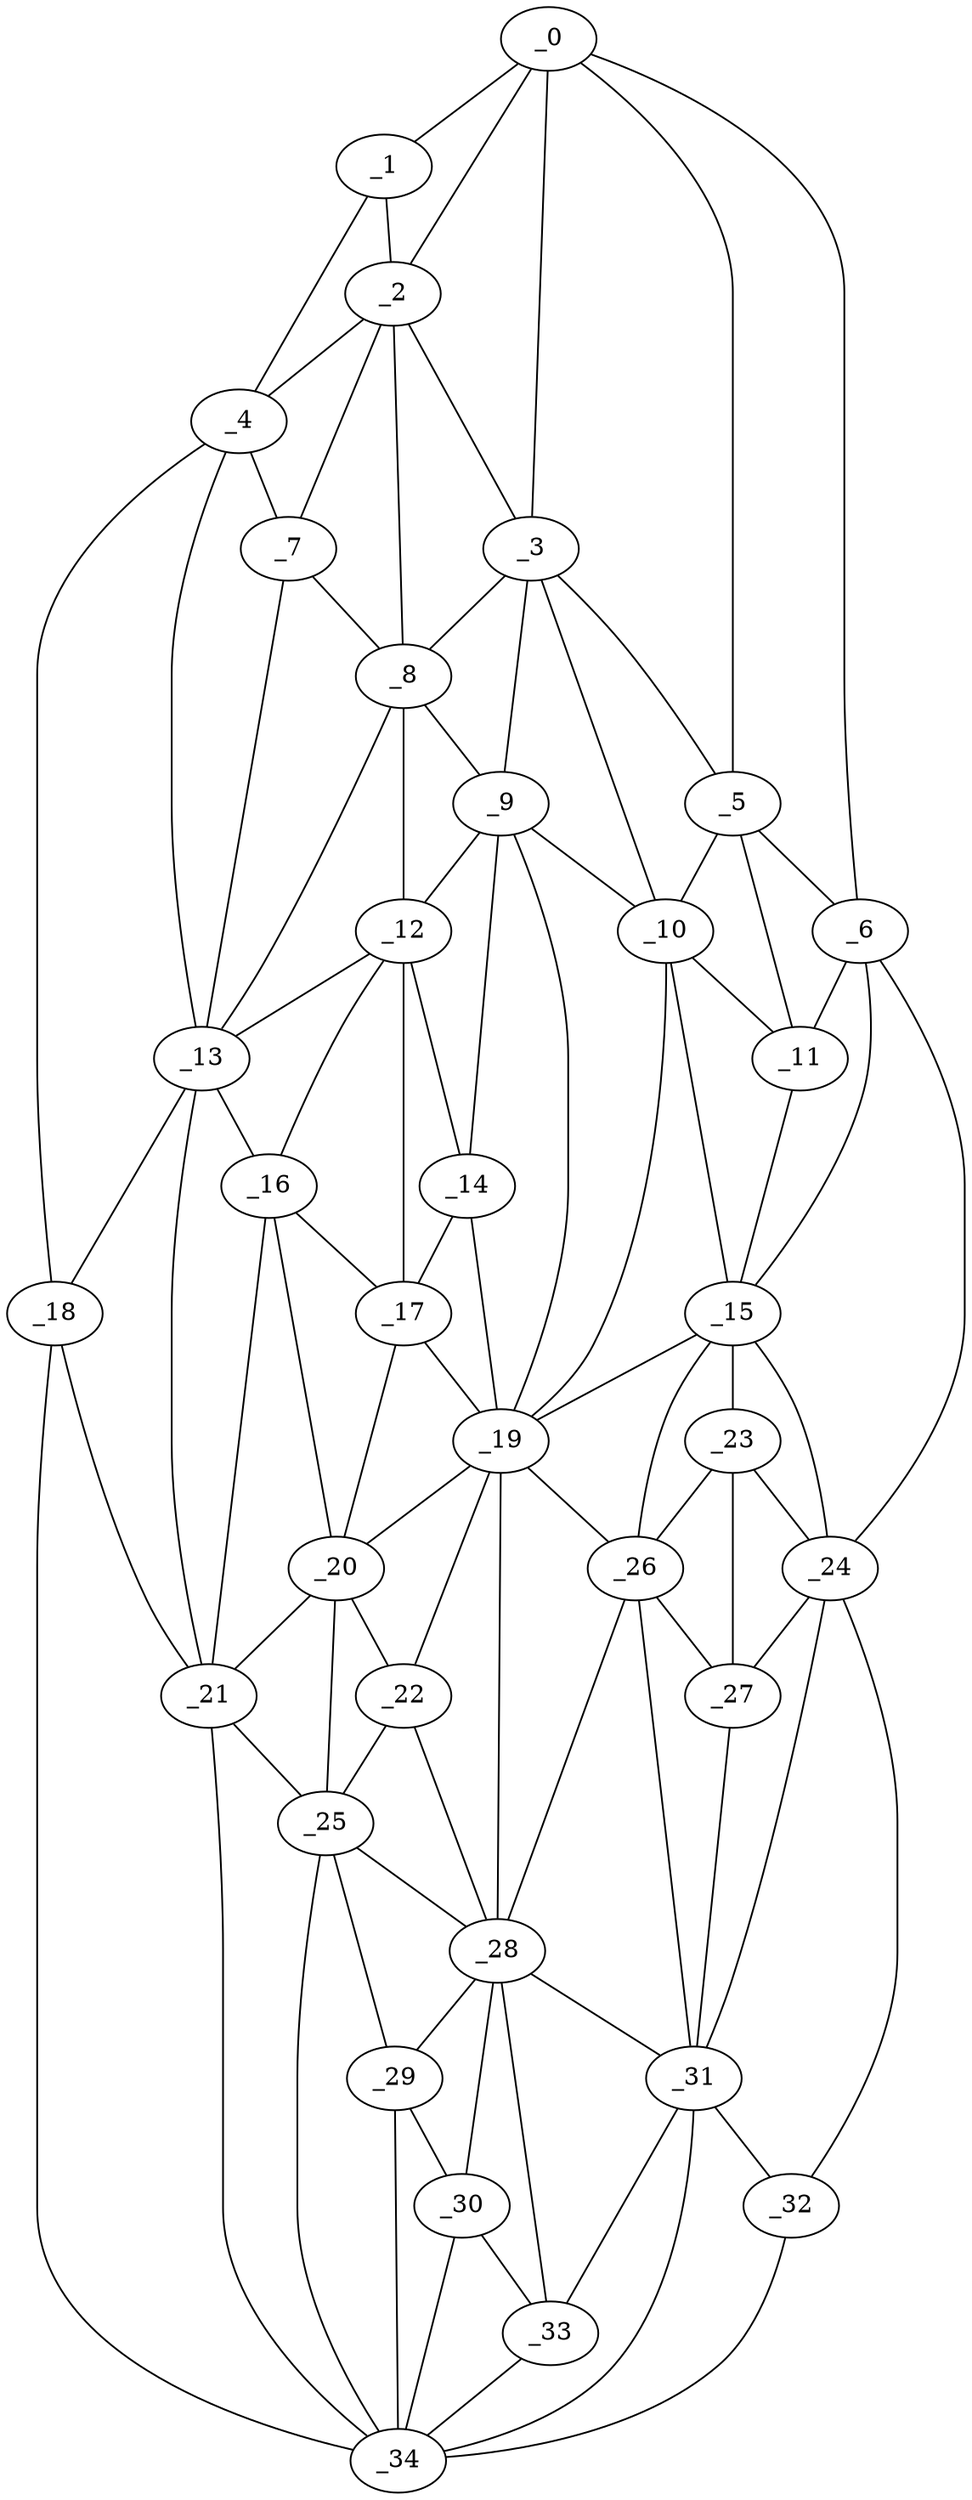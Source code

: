 graph "obj89__180.gxl" {
	_0	 [x=17,
		y=32];
	_1	 [x=19,
		y=27];
	_0 -- _1	 [valence=1];
	_2	 [x=32,
		y=24];
	_0 -- _2	 [valence=1];
	_3	 [x=37,
		y=43];
	_0 -- _3	 [valence=2];
	_5	 [x=41,
		y=75];
	_0 -- _5	 [valence=1];
	_6	 [x=41,
		y=83];
	_0 -- _6	 [valence=1];
	_1 -- _2	 [valence=1];
	_4	 [x=41,
		y=12];
	_1 -- _4	 [valence=1];
	_2 -- _3	 [valence=2];
	_2 -- _4	 [valence=2];
	_7	 [x=44,
		y=20];
	_2 -- _7	 [valence=1];
	_8	 [x=44,
		y=30];
	_2 -- _8	 [valence=1];
	_3 -- _5	 [valence=2];
	_3 -- _8	 [valence=2];
	_9	 [x=45,
		y=44];
	_3 -- _9	 [valence=2];
	_10	 [x=47,
		y=67];
	_3 -- _10	 [valence=2];
	_4 -- _7	 [valence=2];
	_13	 [x=59,
		y=24];
	_4 -- _13	 [valence=2];
	_18	 [x=68,
		y=5];
	_4 -- _18	 [valence=1];
	_5 -- _6	 [valence=2];
	_5 -- _10	 [valence=2];
	_11	 [x=47,
		y=80];
	_5 -- _11	 [valence=2];
	_6 -- _11	 [valence=2];
	_15	 [x=65,
		y=97];
	_6 -- _15	 [valence=1];
	_24	 [x=92,
		y=119];
	_6 -- _24	 [valence=1];
	_7 -- _8	 [valence=2];
	_7 -- _13	 [valence=1];
	_8 -- _9	 [valence=1];
	_12	 [x=57,
		y=34];
	_8 -- _12	 [valence=2];
	_8 -- _13	 [valence=2];
	_9 -- _10	 [valence=2];
	_9 -- _12	 [valence=2];
	_14	 [x=62,
		y=38];
	_9 -- _14	 [valence=2];
	_19	 [x=72,
		y=46];
	_9 -- _19	 [valence=1];
	_10 -- _11	 [valence=2];
	_10 -- _15	 [valence=2];
	_10 -- _19	 [valence=2];
	_11 -- _15	 [valence=2];
	_12 -- _13	 [valence=2];
	_12 -- _14	 [valence=1];
	_16	 [x=66,
		y=29];
	_12 -- _16	 [valence=1];
	_17	 [x=66,
		y=33];
	_12 -- _17	 [valence=2];
	_13 -- _16	 [valence=2];
	_13 -- _18	 [valence=2];
	_21	 [x=79,
		y=14];
	_13 -- _21	 [valence=2];
	_14 -- _17	 [valence=2];
	_14 -- _19	 [valence=1];
	_15 -- _19	 [valence=2];
	_23	 [x=85,
		y=107];
	_15 -- _23	 [valence=2];
	_15 -- _24	 [valence=2];
	_26	 [x=96,
		y=97];
	_15 -- _26	 [valence=2];
	_16 -- _17	 [valence=2];
	_20	 [x=75,
		y=35];
	_16 -- _20	 [valence=2];
	_16 -- _21	 [valence=2];
	_17 -- _19	 [valence=2];
	_17 -- _20	 [valence=1];
	_18 -- _21	 [valence=2];
	_34	 [x=118,
		y=10];
	_18 -- _34	 [valence=1];
	_19 -- _20	 [valence=2];
	_22	 [x=81,
		y=38];
	_19 -- _22	 [valence=2];
	_19 -- _26	 [valence=2];
	_28	 [x=100,
		y=41];
	_19 -- _28	 [valence=1];
	_20 -- _21	 [valence=1];
	_20 -- _22	 [valence=2];
	_25	 [x=94,
		y=25];
	_20 -- _25	 [valence=2];
	_21 -- _25	 [valence=2];
	_21 -- _34	 [valence=1];
	_22 -- _25	 [valence=1];
	_22 -- _28	 [valence=1];
	_23 -- _24	 [valence=1];
	_23 -- _26	 [valence=1];
	_27	 [x=97,
		y=103];
	_23 -- _27	 [valence=2];
	_24 -- _27	 [valence=2];
	_31	 [x=108,
		y=110];
	_24 -- _31	 [valence=2];
	_32	 [x=109,
		y=119];
	_24 -- _32	 [valence=1];
	_25 -- _28	 [valence=1];
	_29	 [x=101,
		y=29];
	_25 -- _29	 [valence=2];
	_25 -- _34	 [valence=2];
	_26 -- _27	 [valence=2];
	_26 -- _28	 [valence=2];
	_26 -- _31	 [valence=1];
	_27 -- _31	 [valence=2];
	_28 -- _29	 [valence=2];
	_30	 [x=107,
		y=30];
	_28 -- _30	 [valence=2];
	_28 -- _31	 [valence=2];
	_33	 [x=111,
		y=30];
	_28 -- _33	 [valence=1];
	_29 -- _30	 [valence=2];
	_29 -- _34	 [valence=2];
	_30 -- _33	 [valence=2];
	_30 -- _34	 [valence=2];
	_31 -- _32	 [valence=1];
	_31 -- _33	 [valence=2];
	_31 -- _34	 [valence=1];
	_32 -- _34	 [valence=1];
	_33 -- _34	 [valence=1];
}
